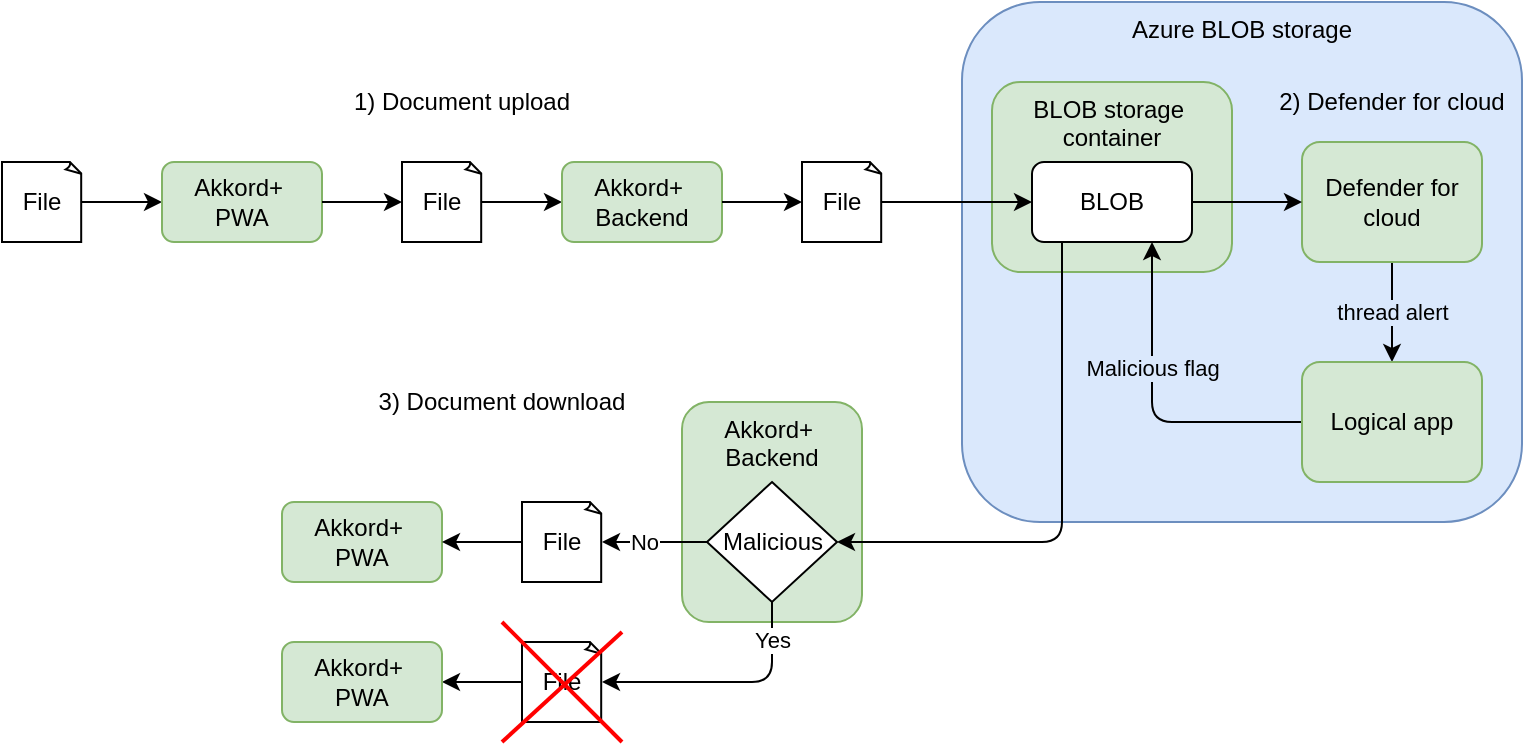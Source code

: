 <mxfile version="13.9.9" type="device" pages="2"><diagram id="dLmWGjEYzWroau-WDB7D" name="Dataflow"><mxGraphModel dx="2062" dy="1182" grid="1" gridSize="10" guides="1" tooltips="1" connect="1" arrows="1" fold="1" page="1" pageScale="1" pageWidth="827" pageHeight="1169" math="0" shadow="0"><root><mxCell id="0"/><mxCell id="1" parent="0"/><mxCell id="5iy9Mj-DMLRlTgsyTeBO-6" value="Azure BLOB storage" style="rounded=1;whiteSpace=wrap;html=1;fillColor=#dae8fc;strokeColor=#6c8ebf;verticalAlign=top;" parent="1" vertex="1"><mxGeometry x="520" y="40" width="280" height="260" as="geometry"/></mxCell><mxCell id="5iy9Mj-DMLRlTgsyTeBO-5" style="edgeStyle=orthogonalEdgeStyle;rounded=0;orthogonalLoop=1;jettySize=auto;html=1;entryX=0;entryY=0.5;entryDx=0;entryDy=0;" parent="1" source="5iy9Mj-DMLRlTgsyTeBO-1" target="5iy9Mj-DMLRlTgsyTeBO-2" edge="1"><mxGeometry relative="1" as="geometry"/></mxCell><mxCell id="5iy9Mj-DMLRlTgsyTeBO-1" value="File" style="whiteSpace=wrap;html=1;shape=mxgraph.basic.document" parent="1" vertex="1"><mxGeometry x="40" y="120" width="40" height="40" as="geometry"/></mxCell><mxCell id="5iy9Mj-DMLRlTgsyTeBO-4" style="edgeStyle=orthogonalEdgeStyle;rounded=0;orthogonalLoop=1;jettySize=auto;html=1;entryX=0;entryY=0.5;entryDx=0;entryDy=0;" parent="1" source="5iy9Mj-DMLRlTgsyTeBO-9" target="5iy9Mj-DMLRlTgsyTeBO-3" edge="1"><mxGeometry relative="1" as="geometry"/></mxCell><mxCell id="5iy9Mj-DMLRlTgsyTeBO-2" value="Akkord+&amp;nbsp;&lt;br&gt;PWA" style="rounded=1;whiteSpace=wrap;html=1;fillColor=#d5e8d4;strokeColor=#82b366;" parent="1" vertex="1"><mxGeometry x="120" y="120" width="80" height="40" as="geometry"/></mxCell><mxCell id="5iy9Mj-DMLRlTgsyTeBO-3" value="Akkord+&amp;nbsp;&lt;br&gt;Backend" style="rounded=1;whiteSpace=wrap;html=1;fillColor=#d5e8d4;strokeColor=#82b366;" parent="1" vertex="1"><mxGeometry x="320" y="120" width="80" height="40" as="geometry"/></mxCell><mxCell id="5iy9Mj-DMLRlTgsyTeBO-9" value="File" style="whiteSpace=wrap;html=1;shape=mxgraph.basic.document" parent="1" vertex="1"><mxGeometry x="240" y="120" width="40" height="40" as="geometry"/></mxCell><mxCell id="5iy9Mj-DMLRlTgsyTeBO-10" style="edgeStyle=orthogonalEdgeStyle;rounded=0;orthogonalLoop=1;jettySize=auto;html=1;entryX=0;entryY=0.5;entryDx=0;entryDy=0;" parent="1" source="5iy9Mj-DMLRlTgsyTeBO-2" target="5iy9Mj-DMLRlTgsyTeBO-9" edge="1"><mxGeometry relative="1" as="geometry"><mxPoint x="240" y="140" as="sourcePoint"/><mxPoint x="320" y="140" as="targetPoint"/></mxGeometry></mxCell><mxCell id="5iy9Mj-DMLRlTgsyTeBO-11" value="File" style="whiteSpace=wrap;html=1;shape=mxgraph.basic.document" parent="1" vertex="1"><mxGeometry x="440" y="120" width="40" height="40" as="geometry"/></mxCell><mxCell id="5iy9Mj-DMLRlTgsyTeBO-12" style="edgeStyle=orthogonalEdgeStyle;rounded=1;orthogonalLoop=1;jettySize=auto;html=1;entryX=0;entryY=0.5;entryDx=0;entryDy=0;" parent="1" source="5iy9Mj-DMLRlTgsyTeBO-3" target="5iy9Mj-DMLRlTgsyTeBO-11" edge="1"><mxGeometry relative="1" as="geometry"><mxPoint x="400" y="140" as="sourcePoint"/><mxPoint x="500" y="100" as="targetPoint"/></mxGeometry></mxCell><mxCell id="5iy9Mj-DMLRlTgsyTeBO-13" value="BLOB storage&amp;nbsp; container" style="rounded=1;whiteSpace=wrap;html=1;fillColor=#d5e8d4;strokeColor=#82b366;verticalAlign=top;" parent="1" vertex="1"><mxGeometry x="535" y="80" width="120" height="95" as="geometry"/></mxCell><mxCell id="5iy9Mj-DMLRlTgsyTeBO-15" value="1) Document upload" style="text;html=1;strokeColor=none;fillColor=none;align=center;verticalAlign=middle;whiteSpace=wrap;rounded=0;" parent="1" vertex="1"><mxGeometry x="210" y="80" width="120" height="20" as="geometry"/></mxCell><mxCell id="5iy9Mj-DMLRlTgsyTeBO-16" value="2) Defender for cloud" style="text;html=1;strokeColor=none;fillColor=none;align=center;verticalAlign=middle;whiteSpace=wrap;rounded=0;" parent="1" vertex="1"><mxGeometry x="675" y="80" width="120" height="20" as="geometry"/></mxCell><mxCell id="5iy9Mj-DMLRlTgsyTeBO-17" value="BLOB" style="rounded=1;whiteSpace=wrap;html=1;verticalAlign=middle;" parent="1" vertex="1"><mxGeometry x="555" y="120" width="80" height="40" as="geometry"/></mxCell><mxCell id="5iy9Mj-DMLRlTgsyTeBO-8" style="edgeStyle=orthogonalEdgeStyle;rounded=1;orthogonalLoop=1;jettySize=auto;html=1;entryX=0;entryY=0.5;entryDx=0;entryDy=0;" parent="1" source="5iy9Mj-DMLRlTgsyTeBO-11" target="5iy9Mj-DMLRlTgsyTeBO-17" edge="1"><mxGeometry relative="1" as="geometry"><mxPoint x="540" y="100" as="targetPoint"/></mxGeometry></mxCell><mxCell id="5iy9Mj-DMLRlTgsyTeBO-23" value="thread alert" style="edgeStyle=orthogonalEdgeStyle;rounded=1;orthogonalLoop=1;jettySize=auto;html=1;entryX=0.5;entryY=0;entryDx=0;entryDy=0;labelBackgroundColor=#DAE8FC;" parent="1" source="5iy9Mj-DMLRlTgsyTeBO-20" target="5iy9Mj-DMLRlTgsyTeBO-22" edge="1"><mxGeometry relative="1" as="geometry"/></mxCell><mxCell id="5iy9Mj-DMLRlTgsyTeBO-20" value="Defender for cloud" style="rounded=1;whiteSpace=wrap;html=1;fillColor=#d5e8d4;strokeColor=#82b366;verticalAlign=middle;" parent="1" vertex="1"><mxGeometry x="690" y="110" width="90" height="60" as="geometry"/></mxCell><mxCell id="5iy9Mj-DMLRlTgsyTeBO-21" style="edgeStyle=orthogonalEdgeStyle;rounded=1;orthogonalLoop=1;jettySize=auto;html=1;entryX=0;entryY=0.5;entryDx=0;entryDy=0;" parent="1" source="5iy9Mj-DMLRlTgsyTeBO-17" target="5iy9Mj-DMLRlTgsyTeBO-20" edge="1"><mxGeometry relative="1" as="geometry"/></mxCell><mxCell id="5iy9Mj-DMLRlTgsyTeBO-24" value="Malicious flag" style="edgeStyle=orthogonalEdgeStyle;rounded=1;orthogonalLoop=1;jettySize=auto;html=1;entryX=0.75;entryY=1;entryDx=0;entryDy=0;labelBackgroundColor=#DAE8FC;" parent="1" source="5iy9Mj-DMLRlTgsyTeBO-22" target="5iy9Mj-DMLRlTgsyTeBO-17" edge="1"><mxGeometry x="0.243" relative="1" as="geometry"><mxPoint as="offset"/></mxGeometry></mxCell><mxCell id="5iy9Mj-DMLRlTgsyTeBO-22" value="Logical app" style="rounded=1;whiteSpace=wrap;html=1;fillColor=#d5e8d4;strokeColor=#82b366;verticalAlign=middle;" parent="1" vertex="1"><mxGeometry x="690" y="220" width="90" height="60" as="geometry"/></mxCell><mxCell id="5iy9Mj-DMLRlTgsyTeBO-25" value="3) Document download" style="text;html=1;strokeColor=none;fillColor=none;align=center;verticalAlign=middle;whiteSpace=wrap;rounded=0;" parent="1" vertex="1"><mxGeometry x="210" y="230" width="160" height="20" as="geometry"/></mxCell><mxCell id="5iy9Mj-DMLRlTgsyTeBO-26" value="Akkord+&amp;nbsp;&lt;br&gt;PWA" style="rounded=1;whiteSpace=wrap;html=1;fillColor=#d5e8d4;strokeColor=#82b366;" parent="1" vertex="1"><mxGeometry x="180" y="290" width="80" height="40" as="geometry"/></mxCell><mxCell id="5iy9Mj-DMLRlTgsyTeBO-27" value="Akkord+&amp;nbsp;&lt;br&gt;Backend" style="rounded=1;whiteSpace=wrap;html=1;fillColor=#d5e8d4;strokeColor=#82b366;verticalAlign=top;" parent="1" vertex="1"><mxGeometry x="380" y="240" width="90" height="110" as="geometry"/></mxCell><mxCell id="5iy9Mj-DMLRlTgsyTeBO-37" style="edgeStyle=orthogonalEdgeStyle;rounded=1;orthogonalLoop=1;jettySize=auto;html=1;entryX=1;entryY=0.5;entryDx=0;entryDy=0;labelBackgroundColor=#DAE8FC;" parent="1" source="5iy9Mj-DMLRlTgsyTeBO-31" target="5iy9Mj-DMLRlTgsyTeBO-26" edge="1"><mxGeometry relative="1" as="geometry"/></mxCell><mxCell id="5iy9Mj-DMLRlTgsyTeBO-31" value="File" style="whiteSpace=wrap;html=1;shape=mxgraph.basic.document" parent="1" vertex="1"><mxGeometry x="300" y="290" width="40" height="40" as="geometry"/></mxCell><mxCell id="5iy9Mj-DMLRlTgsyTeBO-35" value="No" style="edgeStyle=orthogonalEdgeStyle;rounded=1;orthogonalLoop=1;jettySize=auto;html=1;entryX=1;entryY=0.5;entryDx=0;entryDy=0;labelBackgroundColor=#FFFFFF;entryPerimeter=0;" parent="1" source="5iy9Mj-DMLRlTgsyTeBO-34" target="5iy9Mj-DMLRlTgsyTeBO-31" edge="1"><mxGeometry x="0.238" relative="1" as="geometry"><mxPoint x="1" as="offset"/></mxGeometry></mxCell><mxCell id="5iy9Mj-DMLRlTgsyTeBO-38" value="" style="edgeStyle=orthogonalEdgeStyle;rounded=1;orthogonalLoop=1;jettySize=auto;html=1;labelBackgroundColor=#FFFFFF;entryX=1;entryY=0.5;entryDx=0;entryDy=0;" parent="1" source="5iy9Mj-DMLRlTgsyTeBO-40" target="5iy9Mj-DMLRlTgsyTeBO-39" edge="1"><mxGeometry x="-0.707" relative="1" as="geometry"><mxPoint x="440" y="420" as="targetPoint"/><Array as="points"/><mxPoint as="offset"/></mxGeometry></mxCell><mxCell id="5iy9Mj-DMLRlTgsyTeBO-34" value="Malicious" style="rhombus;whiteSpace=wrap;html=1;gradientColor=none;" parent="1" vertex="1"><mxGeometry x="392.5" y="280" width="65" height="60" as="geometry"/></mxCell><mxCell id="5iy9Mj-DMLRlTgsyTeBO-39" value="Akkord+&amp;nbsp;&lt;br&gt;PWA" style="rounded=1;whiteSpace=wrap;html=1;fillColor=#d5e8d4;strokeColor=#82b366;" parent="1" vertex="1"><mxGeometry x="180" y="360" width="80" height="40" as="geometry"/></mxCell><mxCell id="5iy9Mj-DMLRlTgsyTeBO-40" value="File" style="whiteSpace=wrap;html=1;shape=mxgraph.basic.document" parent="1" vertex="1"><mxGeometry x="300" y="360" width="40" height="40" as="geometry"/></mxCell><mxCell id="5iy9Mj-DMLRlTgsyTeBO-41" value="Yes" style="edgeStyle=orthogonalEdgeStyle;rounded=1;orthogonalLoop=1;jettySize=auto;html=1;labelBackgroundColor=#FFFFFF;entryX=1;entryY=0.5;entryDx=0;entryDy=0;" parent="1" source="5iy9Mj-DMLRlTgsyTeBO-34" target="5iy9Mj-DMLRlTgsyTeBO-40" edge="1"><mxGeometry x="-0.707" relative="1" as="geometry"><mxPoint x="260" y="380" as="targetPoint"/><mxPoint x="425" y="340" as="sourcePoint"/><Array as="points"><mxPoint x="425" y="380"/></Array><mxPoint as="offset"/></mxGeometry></mxCell><mxCell id="5iy9Mj-DMLRlTgsyTeBO-42" value="" style="endArrow=none;html=1;labelBackgroundColor=#FFFFFF;strokeWidth=2;strokeColor=#FF0000;" parent="1" edge="1"><mxGeometry width="50" height="50" relative="1" as="geometry"><mxPoint x="290" y="410" as="sourcePoint"/><mxPoint x="350" y="355" as="targetPoint"/></mxGeometry></mxCell><mxCell id="5iy9Mj-DMLRlTgsyTeBO-43" value="" style="endArrow=none;html=1;labelBackgroundColor=#FFFFFF;strokeWidth=2;strokeColor=#FF0000;" parent="1" edge="1"><mxGeometry width="50" height="50" relative="1" as="geometry"><mxPoint x="350" y="410" as="sourcePoint"/><mxPoint x="290" y="350" as="targetPoint"/></mxGeometry></mxCell><mxCell id="5iy9Mj-DMLRlTgsyTeBO-28" style="edgeStyle=orthogonalEdgeStyle;rounded=1;orthogonalLoop=1;jettySize=auto;html=1;entryX=1;entryY=0.5;entryDx=0;entryDy=0;labelBackgroundColor=#DAE8FC;" parent="1" source="5iy9Mj-DMLRlTgsyTeBO-17" target="5iy9Mj-DMLRlTgsyTeBO-34" edge="1"><mxGeometry relative="1" as="geometry"><mxPoint x="490" y="310" as="targetPoint"/><Array as="points"><mxPoint x="570" y="310"/></Array></mxGeometry></mxCell></root></mxGraphModel></diagram><diagram id="W41vwQxxaSAqv3Y2NKjS" name="Activity"><mxGraphModel dx="2062" dy="1182" grid="1" gridSize="10" guides="1" tooltips="1" connect="1" arrows="1" fold="1" page="1" pageScale="1" pageWidth="827" pageHeight="1169" math="0" shadow="0"><root><mxCell id="BqLl9pykmDmDqONGM8Xo-0"/><mxCell id="BqLl9pykmDmDqONGM8Xo-1" parent="BqLl9pykmDmDqONGM8Xo-0"/><mxCell id="mXi7tB9_063PhDCJXIm_-2" value="Akkord+ Backend" style="html=1;dashed=0;whitespace=wrap;verticalAlign=top;" parent="BqLl9pykmDmDqONGM8Xo-1" vertex="1"><mxGeometry x="200" y="40" width="160" height="750" as="geometry"/></mxCell><mxCell id="mXi7tB9_063PhDCJXIm_-1" value="Akkord+ PWA" style="html=1;dashed=0;whitespace=wrap;verticalAlign=top;" parent="BqLl9pykmDmDqONGM8Xo-1" vertex="1"><mxGeometry x="40" y="40" width="160" height="750" as="geometry"/></mxCell><mxCell id="BqLl9pykmDmDqONGM8Xo-3" value="Upload document" style="rounded=1;whiteSpace=wrap;html=1;arcSize=40;fontColor=#000000;fillColor=#ffffc0;strokeColor=#ff0000;" parent="BqLl9pykmDmDqONGM8Xo-1" vertex="1"><mxGeometry x="60" y="150" width="120" height="40" as="geometry"/></mxCell><mxCell id="BqLl9pykmDmDqONGM8Xo-4" value="HTTP POST &lt;br style=&quot;font-size: 9px;&quot;&gt;/api/projects/{projectId}/documents" style="edgeStyle=orthogonalEdgeStyle;html=1;verticalAlign=bottom;endArrow=open;endSize=8;strokeColor=#ff0000;entryX=0.5;entryY=0;entryDx=0;entryDy=0;fontSize=9;" parent="BqLl9pykmDmDqONGM8Xo-1" source="BqLl9pykmDmDqONGM8Xo-3" target="mXi7tB9_063PhDCJXIm_-3" edge="1"><mxGeometry x="0.429" relative="1" as="geometry"><mxPoint x="125" y="300" as="targetPoint"/><mxPoint as="offset"/></mxGeometry></mxCell><mxCell id="BqLl9pykmDmDqONGM8Xo-6" value="" style="edgeStyle=orthogonalEdgeStyle;html=1;verticalAlign=bottom;endArrow=open;endSize=8;strokeColor=#ff0000;entryX=0.5;entryY=0;entryDx=0;entryDy=0;" parent="BqLl9pykmDmDqONGM8Xo-1" target="BqLl9pykmDmDqONGM8Xo-3" edge="1"><mxGeometry relative="1" as="geometry"><mxPoint x="335" y="180" as="targetPoint"/><mxPoint x="120" y="130" as="sourcePoint"/><Array as="points"><mxPoint x="120" y="120"/><mxPoint x="120" y="120"/></Array></mxGeometry></mxCell><mxCell id="mXi7tB9_063PhDCJXIm_-3" value="Process document" style="rounded=1;whiteSpace=wrap;html=1;arcSize=40;fontColor=#000000;fillColor=#ffffc0;strokeColor=#ff0000;" parent="BqLl9pykmDmDqONGM8Xo-1" vertex="1"><mxGeometry x="220" y="210" width="120" height="40" as="geometry"/></mxCell><mxCell id="mXi7tB9_063PhDCJXIm_-4" value="Azure BLOB&amp;nbsp;&lt;br&gt;Storage" style="html=1;dashed=0;whitespace=wrap;verticalAlign=top;" parent="BqLl9pykmDmDqONGM8Xo-1" vertex="1"><mxGeometry x="360" y="40" width="160" height="750" as="geometry"/></mxCell><mxCell id="mXi7tB9_063PhDCJXIm_-6" value="Upload BLOB" style="rounded=1;whiteSpace=wrap;html=1;arcSize=40;fontColor=#000000;fillColor=#ffffc0;strokeColor=#ff0000;" parent="BqLl9pykmDmDqONGM8Xo-1" vertex="1"><mxGeometry x="380" y="270" width="120" height="40" as="geometry"/></mxCell><mxCell id="mXi7tB9_063PhDCJXIm_-10" value="UploadBlob()" style="edgeStyle=orthogonalEdgeStyle;html=1;verticalAlign=bottom;endArrow=open;endSize=8;strokeColor=#ff0000;exitX=1;exitY=0.5;exitDx=0;exitDy=0;entryX=0.5;entryY=0;entryDx=0;entryDy=0;" parent="BqLl9pykmDmDqONGM8Xo-1" source="mXi7tB9_063PhDCJXIm_-3" target="mXi7tB9_063PhDCJXIm_-6" edge="1"><mxGeometry relative="1" as="geometry"><mxPoint x="237.5" y="370" as="targetPoint"/><mxPoint x="318.125" y="315" as="sourcePoint"/></mxGeometry></mxCell><mxCell id="mXi7tB9_063PhDCJXIm_-11" value="document uploaded" style="rounded=1;whiteSpace=wrap;html=1;arcSize=40;fontColor=#000000;fillColor=#ffffc0;strokeColor=#ff0000;" parent="BqLl9pykmDmDqONGM8Xo-1" vertex="1"><mxGeometry x="220" y="395" width="120" height="40" as="geometry"/></mxCell><mxCell id="mXi7tB9_063PhDCJXIm_-13" value="" style="edgeStyle=orthogonalEdgeStyle;html=1;verticalAlign=bottom;endArrow=open;endSize=8;strokeColor=#ff0000;exitX=0.105;exitY=0.8;exitDx=0;exitDy=0;entryX=0.5;entryY=0;entryDx=0;entryDy=0;exitPerimeter=0;" parent="BqLl9pykmDmDqONGM8Xo-1" source="mXi7tB9_063PhDCJXIm_-27" target="mXi7tB9_063PhDCJXIm_-11" edge="1"><mxGeometry relative="1" as="geometry"><mxPoint x="450" y="330" as="targetPoint"/><mxPoint x="295" y="280" as="sourcePoint"/></mxGeometry></mxCell><mxCell id="mXi7tB9_063PhDCJXIm_-14" value="Add reference to project/folder" style="rounded=1;whiteSpace=wrap;html=1;arcSize=40;fontColor=#000000;fillColor=#ffffc0;strokeColor=#ff0000;" parent="BqLl9pykmDmDqONGM8Xo-1" vertex="1"><mxGeometry x="220" y="475" width="120" height="40" as="geometry"/></mxCell><mxCell id="mXi7tB9_063PhDCJXIm_-15" value="" style="edgeStyle=orthogonalEdgeStyle;html=1;verticalAlign=bottom;endArrow=open;endSize=8;strokeColor=#ff0000;exitX=0.5;exitY=1;exitDx=0;exitDy=0;entryX=0.5;entryY=0;entryDx=0;entryDy=0;" parent="BqLl9pykmDmDqONGM8Xo-1" source="mXi7tB9_063PhDCJXIm_-11" target="mXi7tB9_063PhDCJXIm_-14" edge="1"><mxGeometry relative="1" as="geometry"><mxPoint x="290" y="405" as="targetPoint"/><mxPoint x="390" y="365" as="sourcePoint"/></mxGeometry></mxCell><mxCell id="mXi7tB9_063PhDCJXIm_-16" value="Success" style="rounded=1;whiteSpace=wrap;html=1;arcSize=40;fontColor=#000000;fillColor=#ffffc0;strokeColor=#ff0000;" parent="BqLl9pykmDmDqONGM8Xo-1" vertex="1"><mxGeometry x="60" y="545" width="120" height="40" as="geometry"/></mxCell><mxCell id="mXi7tB9_063PhDCJXIm_-17" value="" style="edgeStyle=orthogonalEdgeStyle;html=1;verticalAlign=bottom;endArrow=open;endSize=8;strokeColor=#ff0000;exitX=0;exitY=0.5;exitDx=0;exitDy=0;entryX=0.5;entryY=0;entryDx=0;entryDy=0;" parent="BqLl9pykmDmDqONGM8Xo-1" source="mXi7tB9_063PhDCJXIm_-14" target="mXi7tB9_063PhDCJXIm_-16" edge="1"><mxGeometry relative="1" as="geometry"><mxPoint x="290" y="485" as="targetPoint"/><mxPoint x="290" y="445" as="sourcePoint"/></mxGeometry></mxCell><mxCell id="mXi7tB9_063PhDCJXIm_-18" value="Microsoft Defender &lt;br&gt;for Cloud" style="html=1;dashed=0;whitespace=wrap;verticalAlign=top;" parent="BqLl9pykmDmDqONGM8Xo-1" vertex="1"><mxGeometry x="520" y="40" width="160" height="750" as="geometry"/></mxCell><mxCell id="mXi7tB9_063PhDCJXIm_-19" value="Scan BLOB" style="rounded=1;whiteSpace=wrap;html=1;arcSize=40;fontColor=#000000;fillColor=#ffffc0;strokeColor=#ff0000;" parent="BqLl9pykmDmDqONGM8Xo-1" vertex="1"><mxGeometry x="540" y="330" width="120" height="40" as="geometry"/></mxCell><mxCell id="mXi7tB9_063PhDCJXIm_-20" value="" style="edgeStyle=orthogonalEdgeStyle;html=1;verticalAlign=bottom;endArrow=open;endSize=8;strokeColor=#ff0000;exitX=1;exitY=0.5;exitDx=0;exitDy=0;entryX=0.5;entryY=0;entryDx=0;entryDy=0;dashed=1;" parent="BqLl9pykmDmDqONGM8Xo-1" source="mXi7tB9_063PhDCJXIm_-6" target="mXi7tB9_063PhDCJXIm_-19" edge="1"><mxGeometry relative="1" as="geometry"><mxPoint x="450" y="280" as="targetPoint"/><mxPoint x="350" y="240" as="sourcePoint"/></mxGeometry></mxCell><mxCell id="mXi7tB9_063PhDCJXIm_-21" value="Threat alert" style="rounded=1;whiteSpace=wrap;html=1;arcSize=40;fontColor=#000000;fillColor=#ffffc0;strokeColor=#ff0000;" parent="BqLl9pykmDmDqONGM8Xo-1" vertex="1"><mxGeometry x="540" y="400" width="120" height="40" as="geometry"/></mxCell><mxCell id="mXi7tB9_063PhDCJXIm_-22" value="" style="edgeStyle=orthogonalEdgeStyle;html=1;verticalAlign=bottom;endArrow=open;endSize=8;strokeColor=#ff0000;exitX=0.5;exitY=1;exitDx=0;exitDy=0;entryX=0.5;entryY=0;entryDx=0;entryDy=0;dashed=1;" parent="BqLl9pykmDmDqONGM8Xo-1" source="mXi7tB9_063PhDCJXIm_-19" target="mXi7tB9_063PhDCJXIm_-21" edge="1"><mxGeometry relative="1" as="geometry"><mxPoint x="290" y="340" as="targetPoint"/><mxPoint x="390" y="300" as="sourcePoint"/></mxGeometry></mxCell><mxCell id="mXi7tB9_063PhDCJXIm_-23" value="Logical app" style="rounded=1;whiteSpace=wrap;html=1;arcSize=40;fontColor=#000000;fillColor=#ffffc0;strokeColor=#ff0000;" parent="BqLl9pykmDmDqONGM8Xo-1" vertex="1"><mxGeometry x="540" y="470" width="120" height="40" as="geometry"/></mxCell><mxCell id="mXi7tB9_063PhDCJXIm_-24" value="" style="edgeStyle=orthogonalEdgeStyle;html=1;verticalAlign=bottom;endArrow=open;endSize=8;strokeColor=#ff0000;exitX=0.5;exitY=1;exitDx=0;exitDy=0;entryX=0.5;entryY=0;entryDx=0;entryDy=0;" parent="BqLl9pykmDmDqONGM8Xo-1" source="mXi7tB9_063PhDCJXIm_-21" target="mXi7tB9_063PhDCJXIm_-23" edge="1"><mxGeometry relative="1" as="geometry"><mxPoint x="610" y="410" as="targetPoint"/><mxPoint x="610" y="380" as="sourcePoint"/></mxGeometry></mxCell><mxCell id="mXi7tB9_063PhDCJXIm_-25" value="Set BLOB flag" style="rounded=1;whiteSpace=wrap;html=1;arcSize=40;fontColor=#000000;fillColor=#ffffc0;strokeColor=#ff0000;" parent="BqLl9pykmDmDqONGM8Xo-1" vertex="1"><mxGeometry x="380" y="565" width="120" height="40" as="geometry"/></mxCell><mxCell id="mXi7tB9_063PhDCJXIm_-26" value="SetMetadate()" style="edgeStyle=orthogonalEdgeStyle;html=1;verticalAlign=bottom;endArrow=open;endSize=8;strokeColor=#ff0000;exitX=0.5;exitY=1;exitDx=0;exitDy=0;entryX=0.5;entryY=0;entryDx=0;entryDy=0;" parent="BqLl9pykmDmDqONGM8Xo-1" source="mXi7tB9_063PhDCJXIm_-23" target="mXi7tB9_063PhDCJXIm_-25" edge="1"><mxGeometry relative="1" as="geometry"><mxPoint x="610" y="480" as="targetPoint"/><mxPoint x="610" y="450" as="sourcePoint"/></mxGeometry></mxCell><mxCell id="mXi7tB9_063PhDCJXIm_-27" value="" style="shape=line;html=1;strokeWidth=6;strokeColor=#ff0000;fontSize=9;" parent="BqLl9pykmDmDqONGM8Xo-1" vertex="1"><mxGeometry x="260" y="340" width="190" height="10" as="geometry"/></mxCell><mxCell id="mXi7tB9_063PhDCJXIm_-30" value="" style="edgeStyle=orthogonalEdgeStyle;html=1;verticalAlign=bottom;endArrow=open;endSize=8;strokeColor=#ff0000;exitX=0.5;exitY=1;exitDx=0;exitDy=0;" parent="BqLl9pykmDmDqONGM8Xo-1" source="mXi7tB9_063PhDCJXIm_-6" edge="1"><mxGeometry relative="1" as="geometry"><mxPoint x="440" y="340" as="targetPoint"/><mxPoint x="289.95" y="358" as="sourcePoint"/></mxGeometry></mxCell><mxCell id="mXi7tB9_063PhDCJXIm_-31" value="" style="edgeStyle=orthogonalEdgeStyle;html=1;verticalAlign=bottom;endArrow=open;endSize=8;strokeColor=#ff0000;exitX=0.5;exitY=1;exitDx=0;exitDy=0;" parent="BqLl9pykmDmDqONGM8Xo-1" source="mXi7tB9_063PhDCJXIm_-3" edge="1"><mxGeometry relative="1" as="geometry"><mxPoint x="280" y="340" as="targetPoint"/><mxPoint x="450" y="320" as="sourcePoint"/></mxGeometry></mxCell><mxCell id="mXi7tB9_063PhDCJXIm_-32" value="" style="html=1;shape=mxgraph.sysml.actFinal;strokeWidth=2;verticalLabelPosition=bottom;verticalAlignment=top;fontSize=9;" parent="BqLl9pykmDmDqONGM8Xo-1" vertex="1"><mxGeometry x="100" y="620" width="40" height="40" as="geometry"/></mxCell><mxCell id="mXi7tB9_063PhDCJXIm_-33" value="" style="edgeStyle=orthogonalEdgeStyle;html=1;verticalAlign=bottom;endArrow=open;endSize=8;strokeColor=#ff0000;entryX=0.5;entryY=0;entryDx=0;entryDy=0;entryPerimeter=0;exitX=0.5;exitY=1;exitDx=0;exitDy=0;" parent="BqLl9pykmDmDqONGM8Xo-1" source="mXi7tB9_063PhDCJXIm_-16" target="mXi7tB9_063PhDCJXIm_-32" edge="1"><mxGeometry relative="1" as="geometry"><mxPoint x="130" y="555" as="targetPoint"/><mxPoint x="120" y="580" as="sourcePoint"/></mxGeometry></mxCell><mxCell id="mXi7tB9_063PhDCJXIm_-34" value="" style="ellipse;html=1;shape=endState;fillColor=#000000;strokeColor=#ff0000;fontSize=9;" parent="BqLl9pykmDmDqONGM8Xo-1" vertex="1"><mxGeometry x="105" y="90" width="30" height="30" as="geometry"/></mxCell></root></mxGraphModel></diagram></mxfile>